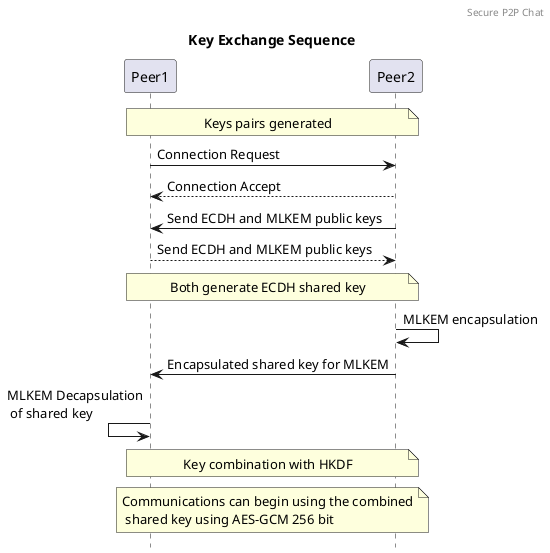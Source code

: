 @startuml

header Secure P2P Chat
title Key Exchange Sequence

hide footbox

participant Peer1 as P1
participant Peer2 as P2

note across: Keys pairs generated

P1 -> P2 : Connection Request
P1 <-- P2: Connection Accept
P1 <- P2 : Send ECDH and MLKEM public keys
P1 --> P2: Send ECDH and MLKEM public keys

note across: Both generate ECDH shared key

P2 -> P2: MLKEM encapsulation
P1 <- P2: Encapsulated shared key for MLKEM
P1 <- P1: MLKEM Decapsulation\n of shared key

note across: Key combination with HKDF

note across: Communications can begin using the combined\n shared key using AES-GCM 256 bit






@enduml